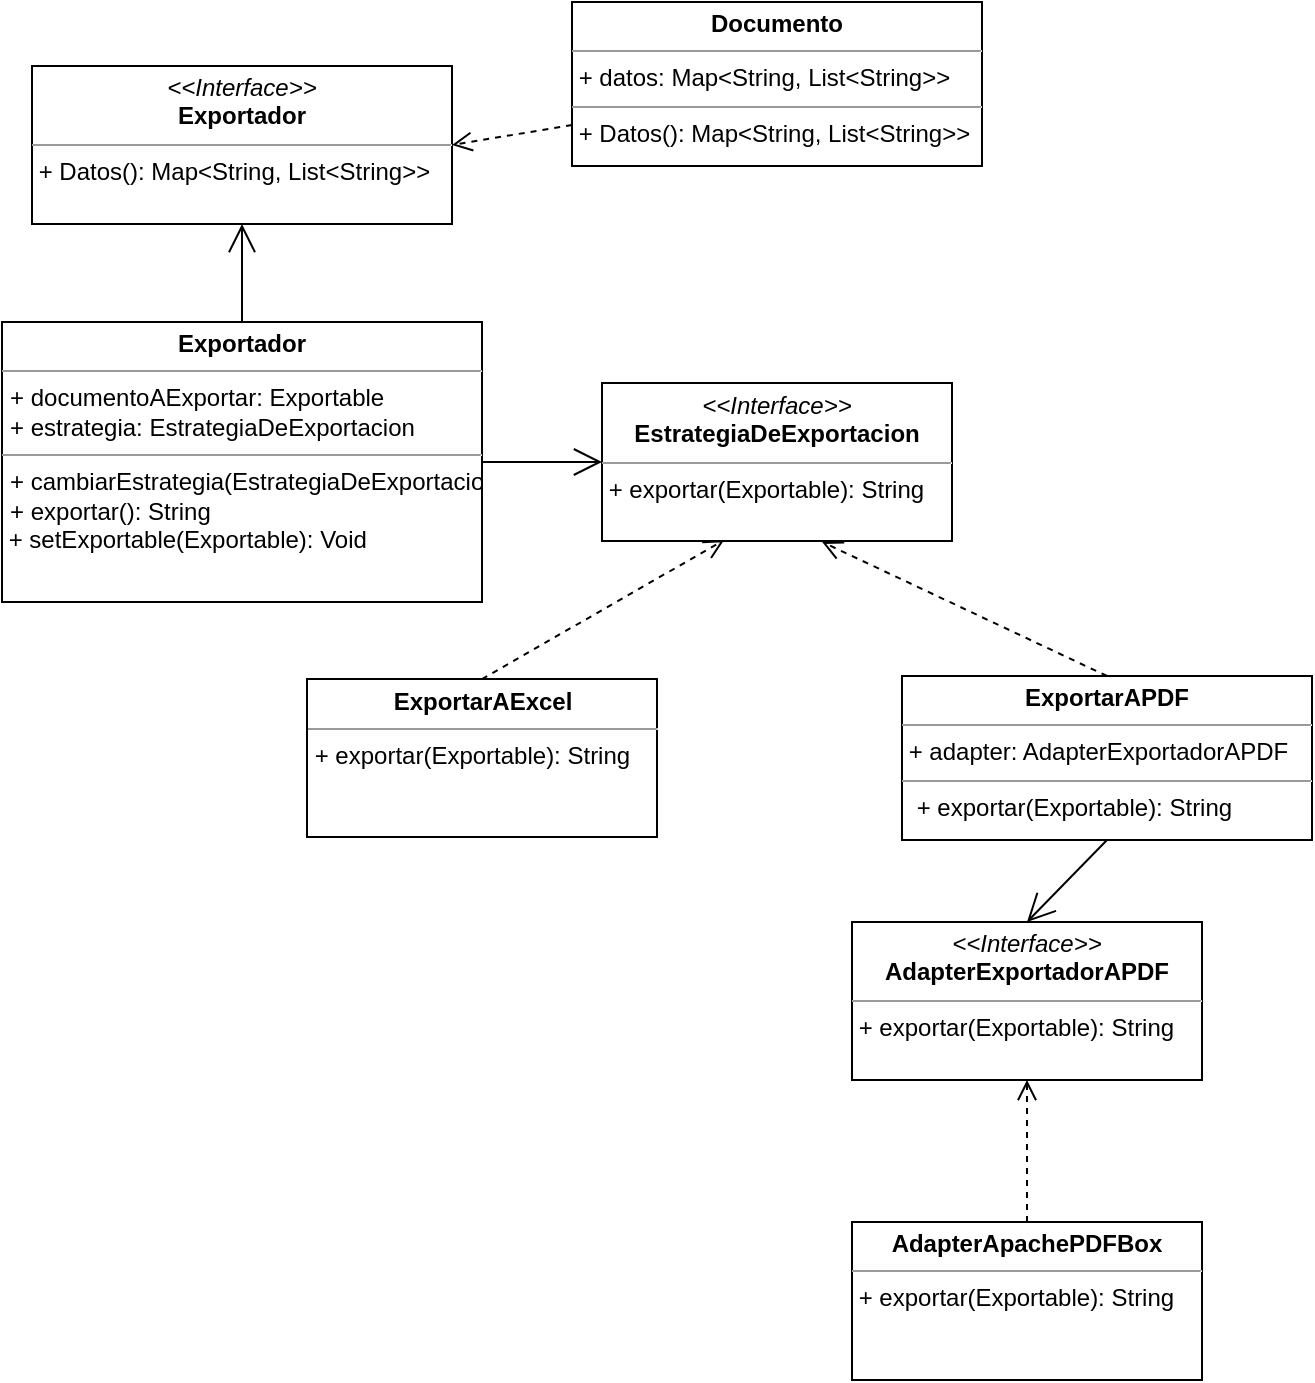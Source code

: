 <mxfile version="11.1.4" type="device"><diagram name="Page-1" id="c4acf3e9-155e-7222-9cf6-157b1a14988f"><mxGraphModel dx="1086" dy="1908" grid="1" gridSize="10" guides="1" tooltips="1" connect="1" arrows="1" fold="1" page="1" pageScale="1" pageWidth="850" pageHeight="1100" background="#ffffff" math="0" shadow="0"><root><mxCell id="0"/><mxCell id="1" parent="0"/><mxCell id="u6H-Kdsyfy6qcBzMc2Tm-2" value="&lt;p style=&quot;margin: 0px ; margin-top: 4px ; text-align: center&quot;&gt;&lt;b&gt;Documento&lt;/b&gt;&lt;/p&gt;&lt;hr size=&quot;1&quot;&gt;&lt;span style=&quot;white-space: normal&quot;&gt;&amp;nbsp;+ datos: Map&amp;lt;String, List&amp;lt;String&amp;gt;&amp;gt;&lt;br&gt;&lt;/span&gt;&lt;hr size=&quot;1&quot;&gt;&lt;span style=&quot;white-space: normal&quot;&gt;&amp;nbsp;+ Datos(): Map&amp;lt;String, List&amp;lt;String&amp;gt;&amp;gt;&lt;/span&gt;&lt;p style=&quot;margin: 0px ; margin-left: 4px&quot;&gt;&lt;br&gt;&lt;/p&gt;" style="verticalAlign=top;align=left;overflow=fill;fontSize=12;fontFamily=Helvetica;html=1;rounded=0;shadow=0;comic=0;labelBackgroundColor=none;strokeColor=#000000;strokeWidth=1;fillColor=#ffffff;" vertex="1" parent="1"><mxGeometry x="475" y="-430" width="205" height="82" as="geometry"/></mxCell><mxCell id="u6H-Kdsyfy6qcBzMc2Tm-3" value="&lt;p style=&quot;margin: 0px ; margin-top: 4px ; text-align: center&quot;&gt;&lt;i&gt;&amp;lt;&amp;lt;Interface&amp;gt;&amp;gt;&lt;/i&gt;&lt;br&gt;&lt;b&gt;Exportador&lt;/b&gt;&lt;/p&gt;&lt;hr size=&quot;1&quot;&gt;&lt;span style=&quot;white-space: normal&quot;&gt;&amp;nbsp;+ Datos(): Map&amp;lt;String, List&amp;lt;String&amp;gt;&amp;gt;&lt;br&gt;&lt;/span&gt;" style="verticalAlign=top;align=left;overflow=fill;fontSize=12;fontFamily=Helvetica;html=1;rounded=0;shadow=0;comic=0;labelBackgroundColor=none;strokeColor=#000000;strokeWidth=1;fillColor=#ffffff;" vertex="1" parent="1"><mxGeometry x="205" y="-398" width="210" height="79" as="geometry"/></mxCell><mxCell id="u6H-Kdsyfy6qcBzMc2Tm-5" value="&lt;p style=&quot;margin: 0px ; margin-top: 4px ; text-align: center&quot;&gt;&lt;b&gt;Exportador&lt;/b&gt;&lt;/p&gt;&lt;hr size=&quot;1&quot;&gt;&lt;p style=&quot;margin: 0px ; margin-left: 4px&quot;&gt;+ documentoAExportar: Exportable&lt;br&gt;+ estrategia: EstrategiaDeExportacion&lt;/p&gt;&lt;hr size=&quot;1&quot;&gt;&lt;p style=&quot;margin: 0px ; margin-left: 4px&quot;&gt;+ cambiarEstrategia(EstrategiaDeExportacion): Void&lt;br&gt;+ exportar(): String&lt;br&gt;&lt;/p&gt;&amp;nbsp;+ setExportable(Exportable): Void" style="verticalAlign=top;align=left;overflow=fill;fontSize=12;fontFamily=Helvetica;html=1;rounded=0;shadow=0;comic=0;labelBackgroundColor=none;strokeColor=#000000;strokeWidth=1;fillColor=#ffffff;" vertex="1" parent="1"><mxGeometry x="190" y="-270" width="240" height="140" as="geometry"/></mxCell><mxCell id="u6H-Kdsyfy6qcBzMc2Tm-7" value="&lt;p style=&quot;margin: 0px ; margin-top: 4px ; text-align: center&quot;&gt;&lt;i&gt;&amp;lt;&amp;lt;Interface&amp;gt;&amp;gt;&lt;/i&gt;&lt;br&gt;&lt;b&gt;EstrategiaDeExportacion&lt;/b&gt;&lt;/p&gt;&lt;hr size=&quot;1&quot;&gt;&lt;span style=&quot;white-space: normal&quot;&gt;&amp;nbsp;+ exportar(Exportable): String&lt;br&gt;&lt;/span&gt;" style="verticalAlign=top;align=left;overflow=fill;fontSize=12;fontFamily=Helvetica;html=1;rounded=0;shadow=0;comic=0;labelBackgroundColor=none;strokeColor=#000000;strokeWidth=1;fillColor=#ffffff;" vertex="1" parent="1"><mxGeometry x="490" y="-239.5" width="175" height="79" as="geometry"/></mxCell><mxCell id="u6H-Kdsyfy6qcBzMc2Tm-8" value="&lt;p style=&quot;margin: 0px ; margin-top: 4px ; text-align: center&quot;&gt;&lt;b&gt;ExportarAExcel&lt;/b&gt;&lt;/p&gt;&lt;hr size=&quot;1&quot;&gt;&lt;span style=&quot;white-space: normal&quot;&gt;&amp;nbsp;+ exportar(Exportable): String&lt;br&gt;&lt;/span&gt;" style="verticalAlign=top;align=left;overflow=fill;fontSize=12;fontFamily=Helvetica;html=1;rounded=0;shadow=0;comic=0;labelBackgroundColor=none;strokeColor=#000000;strokeWidth=1;fillColor=#ffffff;" vertex="1" parent="1"><mxGeometry x="342.5" y="-91.5" width="175" height="79" as="geometry"/></mxCell><mxCell id="u6H-Kdsyfy6qcBzMc2Tm-9" value="&lt;p style=&quot;margin: 0px ; margin-top: 4px ; text-align: center&quot;&gt;&lt;b&gt;ExportarAPDF&lt;/b&gt;&lt;/p&gt;&lt;hr size=&quot;1&quot;&gt;&lt;span style=&quot;white-space: normal&quot;&gt;&amp;nbsp;+ adapter: AdapterExportadorAPDF&lt;br&gt;&lt;/span&gt;&lt;hr size=&quot;1&quot;&gt;&lt;p style=&quot;margin: 0px ; margin-left: 4px&quot;&gt;&lt;span style=&quot;white-space: normal&quot;&gt;&amp;nbsp;+ exportar(Exportable): String&lt;/span&gt;&lt;br&gt;&lt;/p&gt;" style="verticalAlign=top;align=left;overflow=fill;fontSize=12;fontFamily=Helvetica;html=1;rounded=0;shadow=0;comic=0;labelBackgroundColor=none;strokeColor=#000000;strokeWidth=1;fillColor=#ffffff;" vertex="1" parent="1"><mxGeometry x="640" y="-93" width="205" height="82" as="geometry"/></mxCell><mxCell id="u6H-Kdsyfy6qcBzMc2Tm-10" value="&lt;p style=&quot;margin: 0px ; margin-top: 4px ; text-align: center&quot;&gt;&lt;b&gt;AdapterApachePDFBox&lt;/b&gt;&lt;/p&gt;&lt;hr size=&quot;1&quot;&gt;&lt;span style=&quot;white-space: normal&quot;&gt;&amp;nbsp;+ exportar(Exportable): String&lt;br&gt;&lt;/span&gt;" style="verticalAlign=top;align=left;overflow=fill;fontSize=12;fontFamily=Helvetica;html=1;rounded=0;shadow=0;comic=0;labelBackgroundColor=none;strokeColor=#000000;strokeWidth=1;fillColor=#ffffff;" vertex="1" parent="1"><mxGeometry x="615" y="180" width="175" height="79" as="geometry"/></mxCell><mxCell id="u6H-Kdsyfy6qcBzMc2Tm-11" value="&lt;p style=&quot;margin: 0px ; margin-top: 4px ; text-align: center&quot;&gt;&lt;i&gt;&amp;lt;&amp;lt;Interface&amp;gt;&amp;gt;&lt;/i&gt;&lt;br&gt;&lt;b&gt;AdapterExportadorAPDF&lt;/b&gt;&lt;/p&gt;&lt;hr size=&quot;1&quot;&gt;&lt;span style=&quot;white-space: normal&quot;&gt;&amp;nbsp;+ exportar(Exportable): String&lt;br&gt;&lt;/span&gt;" style="verticalAlign=top;align=left;overflow=fill;fontSize=12;fontFamily=Helvetica;html=1;rounded=0;shadow=0;comic=0;labelBackgroundColor=none;strokeColor=#000000;strokeWidth=1;fillColor=#ffffff;" vertex="1" parent="1"><mxGeometry x="615" y="30" width="175" height="79" as="geometry"/></mxCell><mxCell id="u6H-Kdsyfy6qcBzMc2Tm-12" value="" style="html=1;verticalAlign=bottom;endArrow=open;dashed=1;endSize=8;exitX=0;exitY=0.75;exitDx=0;exitDy=0;entryX=1;entryY=0.5;entryDx=0;entryDy=0;" edge="1" parent="1" source="u6H-Kdsyfy6qcBzMc2Tm-2" target="u6H-Kdsyfy6qcBzMc2Tm-3"><mxGeometry relative="1" as="geometry"><mxPoint x="570" y="-300" as="sourcePoint"/><mxPoint x="490" y="-300" as="targetPoint"/></mxGeometry></mxCell><mxCell id="u6H-Kdsyfy6qcBzMc2Tm-13" value="" style="endArrow=open;endFill=1;endSize=12;html=1;exitX=0.5;exitY=0;exitDx=0;exitDy=0;entryX=0.5;entryY=1;entryDx=0;entryDy=0;" edge="1" parent="1" source="u6H-Kdsyfy6qcBzMc2Tm-5" target="u6H-Kdsyfy6qcBzMc2Tm-3"><mxGeometry width="160" relative="1" as="geometry"><mxPoint x="140" y="-40" as="sourcePoint"/><mxPoint x="300" y="-40" as="targetPoint"/></mxGeometry></mxCell><mxCell id="u6H-Kdsyfy6qcBzMc2Tm-14" value="" style="endArrow=open;endFill=1;endSize=12;html=1;entryX=0;entryY=0.5;entryDx=0;entryDy=0;" edge="1" parent="1" source="u6H-Kdsyfy6qcBzMc2Tm-5" target="u6H-Kdsyfy6qcBzMc2Tm-7"><mxGeometry width="160" relative="1" as="geometry"><mxPoint x="180" y="-260" as="sourcePoint"/><mxPoint x="320" y="-309" as="targetPoint"/></mxGeometry></mxCell><mxCell id="u6H-Kdsyfy6qcBzMc2Tm-15" value="" style="html=1;verticalAlign=bottom;endArrow=open;dashed=1;endSize=8;exitX=0.5;exitY=0;exitDx=0;exitDy=0;entryX=0.349;entryY=0.994;entryDx=0;entryDy=0;entryPerimeter=0;" edge="1" parent="1" source="u6H-Kdsyfy6qcBzMc2Tm-8" target="u6H-Kdsyfy6qcBzMc2Tm-7"><mxGeometry relative="1" as="geometry"><mxPoint x="485" y="-358.5" as="sourcePoint"/><mxPoint x="425" y="-348.5" as="targetPoint"/></mxGeometry></mxCell><mxCell id="u6H-Kdsyfy6qcBzMc2Tm-16" value="" style="html=1;verticalAlign=bottom;endArrow=open;dashed=1;endSize=8;exitX=0.5;exitY=0;exitDx=0;exitDy=0;entryX=0.629;entryY=1.006;entryDx=0;entryDy=0;entryPerimeter=0;" edge="1" parent="1" source="u6H-Kdsyfy6qcBzMc2Tm-9" target="u6H-Kdsyfy6qcBzMc2Tm-7"><mxGeometry relative="1" as="geometry"><mxPoint x="440" y="-81.5" as="sourcePoint"/><mxPoint x="561.075" y="-150.974" as="targetPoint"/></mxGeometry></mxCell><mxCell id="u6H-Kdsyfy6qcBzMc2Tm-17" value="" style="endArrow=open;endFill=1;endSize=12;html=1;exitX=0.5;exitY=1;exitDx=0;exitDy=0;entryX=0.5;entryY=0;entryDx=0;entryDy=0;" edge="1" parent="1" source="u6H-Kdsyfy6qcBzMc2Tm-9" target="u6H-Kdsyfy6qcBzMc2Tm-11"><mxGeometry width="160" relative="1" as="geometry"><mxPoint x="320" y="-260" as="sourcePoint"/><mxPoint x="320" y="-309" as="targetPoint"/></mxGeometry></mxCell><mxCell id="u6H-Kdsyfy6qcBzMc2Tm-18" value="" style="html=1;verticalAlign=bottom;endArrow=open;dashed=1;endSize=8;exitX=0.5;exitY=0;exitDx=0;exitDy=0;entryX=0.5;entryY=1;entryDx=0;entryDy=0;" edge="1" parent="1" source="u6H-Kdsyfy6qcBzMc2Tm-10" target="u6H-Kdsyfy6qcBzMc2Tm-11"><mxGeometry relative="1" as="geometry"><mxPoint x="752.5" y="-83" as="sourcePoint"/><mxPoint x="610.075" y="-150.026" as="targetPoint"/></mxGeometry></mxCell></root></mxGraphModel></diagram></mxfile>